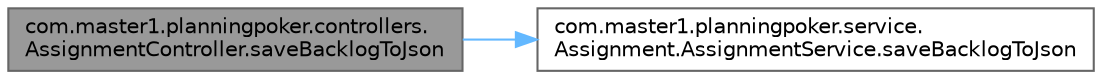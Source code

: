 digraph "com.master1.planningpoker.controllers.AssignmentController.saveBacklogToJson"
{
 // LATEX_PDF_SIZE
  bgcolor="transparent";
  edge [fontname=Helvetica,fontsize=10,labelfontname=Helvetica,labelfontsize=10];
  node [fontname=Helvetica,fontsize=10,shape=box,height=0.2,width=0.4];
  rankdir="LR";
  Node1 [id="Node000001",label="com.master1.planningpoker.controllers.\lAssignmentController.saveBacklogToJson",height=0.2,width=0.4,color="gray40", fillcolor="grey60", style="filled", fontcolor="black",tooltip="Sauvegarde le backlog des tâches d'un jeu spécifique dans un fichier JSON."];
  Node1 -> Node2 [id="edge1_Node000001_Node000002",color="steelblue1",style="solid",tooltip=" "];
  Node2 [id="Node000002",label="com.master1.planningpoker.service.\lAssignment.AssignmentService.saveBacklogToJson",height=0.2,width=0.4,color="grey40", fillcolor="white", style="filled",URL="$classcom_1_1master1_1_1planningpoker_1_1service_1_1_assignment_1_1_assignment_service.html#a3df9f9a1837fb7b6fe006f71d8981a7f",tooltip=" "];
}
